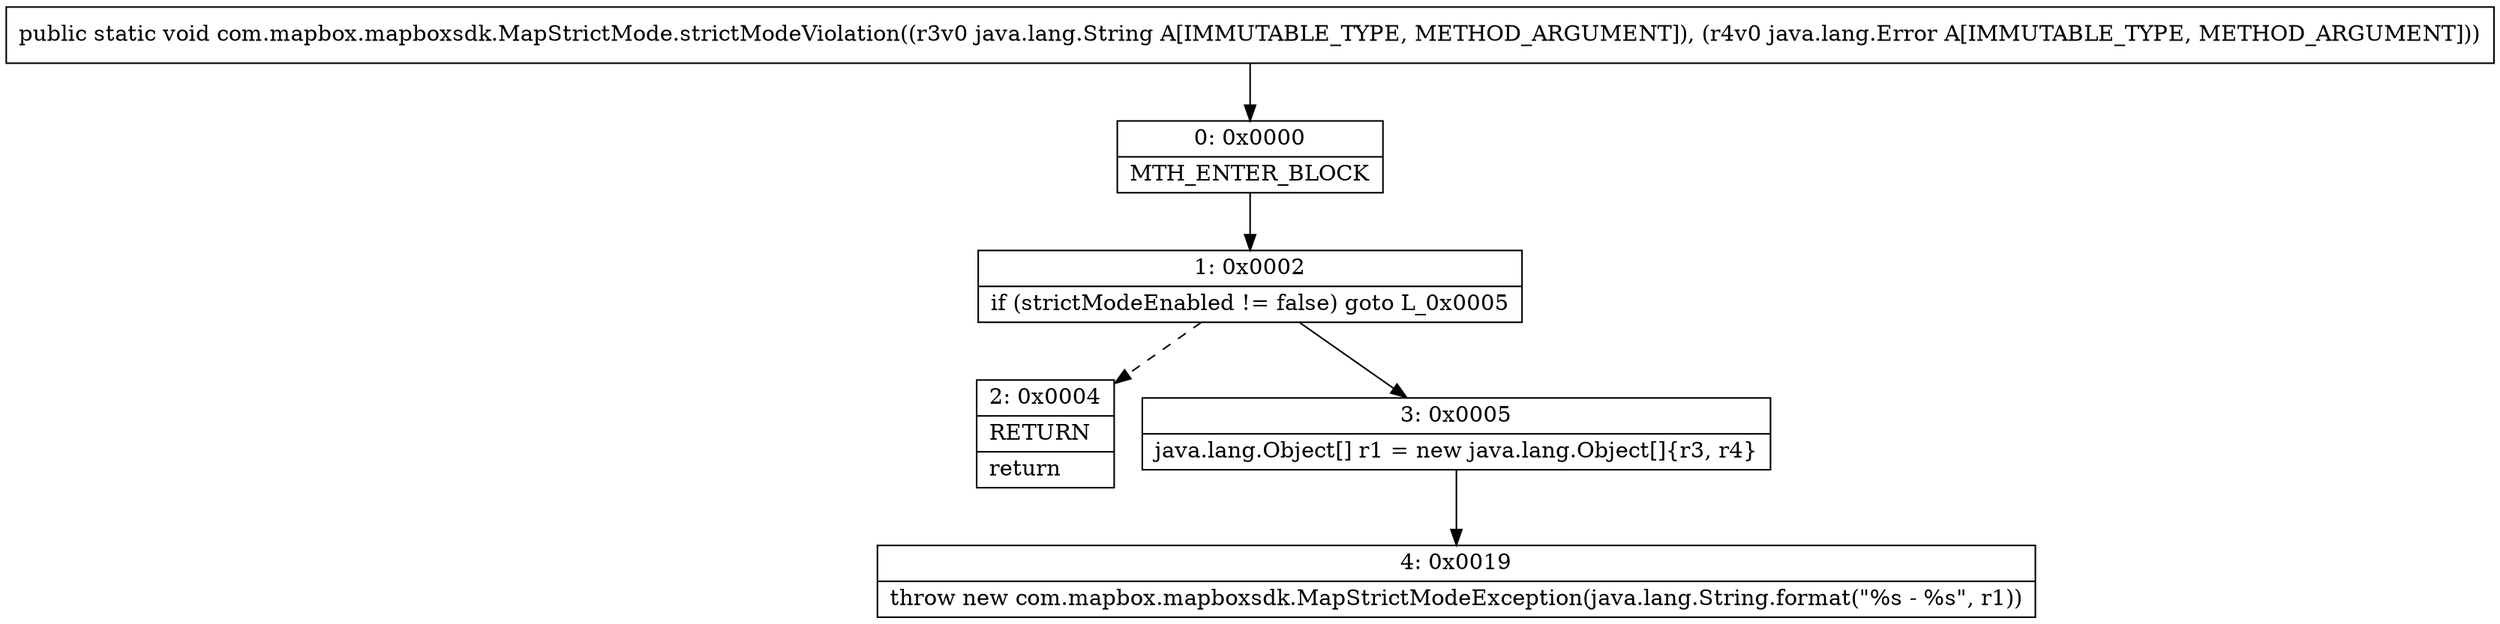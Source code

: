 digraph "CFG forcom.mapbox.mapboxsdk.MapStrictMode.strictModeViolation(Ljava\/lang\/String;Ljava\/lang\/Error;)V" {
Node_0 [shape=record,label="{0\:\ 0x0000|MTH_ENTER_BLOCK\l}"];
Node_1 [shape=record,label="{1\:\ 0x0002|if (strictModeEnabled != false) goto L_0x0005\l}"];
Node_2 [shape=record,label="{2\:\ 0x0004|RETURN\l|return\l}"];
Node_3 [shape=record,label="{3\:\ 0x0005|java.lang.Object[] r1 = new java.lang.Object[]\{r3, r4\}\l}"];
Node_4 [shape=record,label="{4\:\ 0x0019|throw new com.mapbox.mapboxsdk.MapStrictModeException(java.lang.String.format(\"%s \- %s\", r1))\l}"];
MethodNode[shape=record,label="{public static void com.mapbox.mapboxsdk.MapStrictMode.strictModeViolation((r3v0 java.lang.String A[IMMUTABLE_TYPE, METHOD_ARGUMENT]), (r4v0 java.lang.Error A[IMMUTABLE_TYPE, METHOD_ARGUMENT])) }"];
MethodNode -> Node_0;
Node_0 -> Node_1;
Node_1 -> Node_2[style=dashed];
Node_1 -> Node_3;
Node_3 -> Node_4;
}

